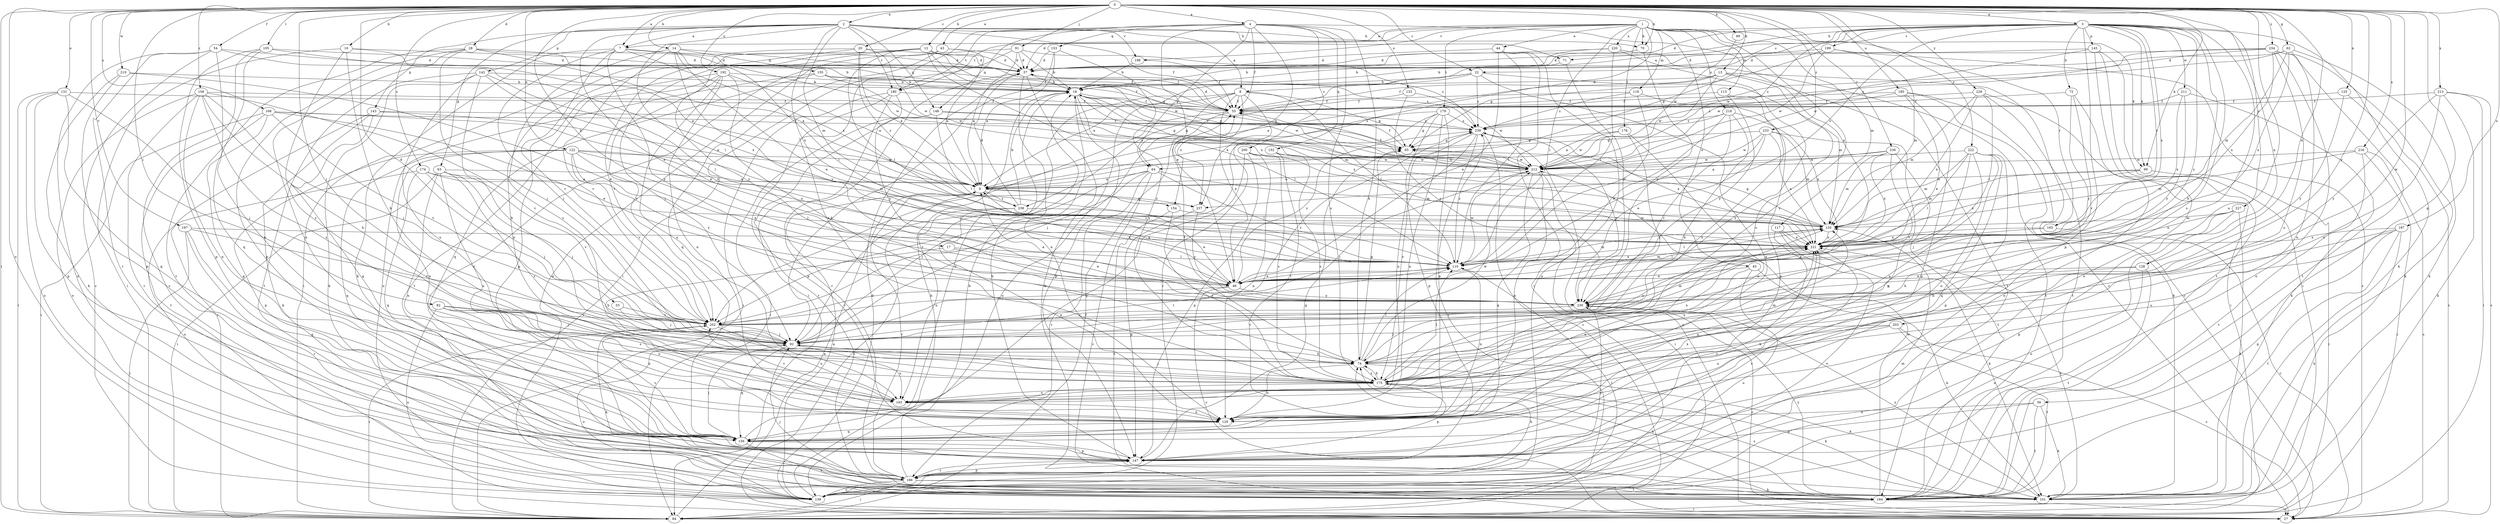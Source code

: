 strict digraph  {
0;
1;
2;
3;
4;
7;
8;
9;
10;
12;
13;
14;
17;
18;
20;
22;
27;
28;
33;
37;
43;
44;
45;
46;
54;
55;
56;
62;
63;
64;
65;
69;
70;
71;
72;
74;
82;
84;
91;
92;
99;
101;
105;
110;
113;
117;
118;
120;
122;
125;
128;
129;
131;
133;
139;
142;
143;
145;
147;
148;
152;
153;
154;
155;
156;
158;
165;
166;
168;
174;
175;
176;
179;
180;
184;
185;
187;
192;
193;
197;
198;
199;
200;
202;
203;
210;
211;
212;
213;
216;
218;
220;
221;
222;
227;
228;
230;
233;
234;
236;
237;
238;
239;
0 -> 2  [label=a];
0 -> 3  [label=a];
0 -> 4  [label=a];
0 -> 7  [label=a];
0 -> 10  [label=b];
0 -> 12  [label=b];
0 -> 13  [label=b];
0 -> 14  [label=b];
0 -> 17  [label=b];
0 -> 20  [label=c];
0 -> 22  [label=c];
0 -> 28  [label=d];
0 -> 33  [label=d];
0 -> 43  [label=e];
0 -> 54  [label=f];
0 -> 56  [label=g];
0 -> 62  [label=g];
0 -> 69  [label=h];
0 -> 70  [label=h];
0 -> 82  [label=i];
0 -> 84  [label=i];
0 -> 91  [label=j];
0 -> 92  [label=j];
0 -> 99  [label=k];
0 -> 105  [label=l];
0 -> 122  [label=n];
0 -> 125  [label=n];
0 -> 128  [label=n];
0 -> 131  [label=o];
0 -> 133  [label=o];
0 -> 139  [label=o];
0 -> 158  [label=r];
0 -> 168  [label=s];
0 -> 174  [label=s];
0 -> 185  [label=u];
0 -> 187  [label=u];
0 -> 192  [label=u];
0 -> 193  [label=u];
0 -> 197  [label=v];
0 -> 203  [label=w];
0 -> 210  [label=w];
0 -> 213  [label=x];
0 -> 216  [label=x];
0 -> 222  [label=y];
0 -> 227  [label=y];
0 -> 228  [label=y];
0 -> 230  [label=y];
0 -> 233  [label=z];
0 -> 234  [label=z];
0 -> 236  [label=z];
1 -> 7  [label=a];
1 -> 37  [label=d];
1 -> 44  [label=e];
1 -> 45  [label=e];
1 -> 70  [label=h];
1 -> 99  [label=k];
1 -> 110  [label=l];
1 -> 113  [label=m];
1 -> 117  [label=m];
1 -> 118  [label=m];
1 -> 165  [label=r];
1 -> 175  [label=s];
1 -> 176  [label=t];
1 -> 179  [label=t];
1 -> 180  [label=t];
1 -> 198  [label=v];
1 -> 218  [label=x];
1 -> 220  [label=x];
1 -> 237  [label=z];
2 -> 7  [label=a];
2 -> 8  [label=a];
2 -> 46  [label=e];
2 -> 55  [label=f];
2 -> 63  [label=g];
2 -> 70  [label=h];
2 -> 71  [label=h];
2 -> 110  [label=l];
2 -> 120  [label=m];
2 -> 142  [label=p];
2 -> 143  [label=p];
2 -> 148  [label=q];
2 -> 180  [label=t];
2 -> 198  [label=v];
2 -> 221  [label=x];
3 -> 8  [label=a];
3 -> 22  [label=c];
3 -> 37  [label=d];
3 -> 64  [label=g];
3 -> 71  [label=h];
3 -> 72  [label=h];
3 -> 74  [label=h];
3 -> 99  [label=k];
3 -> 101  [label=k];
3 -> 128  [label=n];
3 -> 129  [label=n];
3 -> 145  [label=p];
3 -> 147  [label=p];
3 -> 165  [label=r];
3 -> 175  [label=s];
3 -> 199  [label=v];
3 -> 211  [label=w];
3 -> 212  [label=w];
3 -> 221  [label=x];
3 -> 230  [label=y];
3 -> 237  [label=z];
4 -> 46  [label=e];
4 -> 55  [label=f];
4 -> 64  [label=g];
4 -> 74  [label=h];
4 -> 84  [label=i];
4 -> 148  [label=q];
4 -> 152  [label=q];
4 -> 153  [label=q];
4 -> 154  [label=q];
4 -> 175  [label=s];
4 -> 180  [label=t];
4 -> 200  [label=v];
4 -> 221  [label=x];
7 -> 37  [label=d];
7 -> 92  [label=j];
7 -> 101  [label=k];
7 -> 202  [label=v];
7 -> 212  [label=w];
7 -> 230  [label=y];
7 -> 237  [label=z];
8 -> 46  [label=e];
8 -> 55  [label=f];
8 -> 64  [label=g];
8 -> 65  [label=g];
8 -> 92  [label=j];
8 -> 110  [label=l];
8 -> 139  [label=o];
8 -> 166  [label=r];
8 -> 237  [label=z];
9 -> 27  [label=c];
9 -> 154  [label=q];
9 -> 166  [label=r];
9 -> 237  [label=z];
9 -> 238  [label=z];
10 -> 9  [label=a];
10 -> 37  [label=d];
10 -> 74  [label=h];
10 -> 84  [label=i];
10 -> 175  [label=s];
12 -> 37  [label=d];
12 -> 55  [label=f];
12 -> 65  [label=g];
12 -> 92  [label=j];
12 -> 110  [label=l];
12 -> 129  [label=n];
12 -> 202  [label=v];
12 -> 212  [label=w];
12 -> 221  [label=x];
13 -> 9  [label=a];
13 -> 18  [label=b];
13 -> 27  [label=c];
13 -> 55  [label=f];
13 -> 175  [label=s];
13 -> 184  [label=t];
13 -> 212  [label=w];
14 -> 46  [label=e];
14 -> 55  [label=f];
14 -> 110  [label=l];
14 -> 155  [label=q];
14 -> 175  [label=s];
14 -> 202  [label=v];
14 -> 230  [label=y];
17 -> 46  [label=e];
17 -> 74  [label=h];
17 -> 110  [label=l];
18 -> 55  [label=f];
18 -> 65  [label=g];
18 -> 110  [label=l];
18 -> 120  [label=m];
18 -> 147  [label=p];
18 -> 212  [label=w];
18 -> 221  [label=x];
20 -> 9  [label=a];
20 -> 37  [label=d];
20 -> 84  [label=i];
20 -> 212  [label=w];
20 -> 230  [label=y];
20 -> 238  [label=z];
22 -> 9  [label=a];
22 -> 18  [label=b];
22 -> 120  [label=m];
22 -> 156  [label=q];
22 -> 238  [label=z];
22 -> 239  [label=z];
27 -> 37  [label=d];
27 -> 239  [label=z];
28 -> 9  [label=a];
28 -> 37  [label=d];
28 -> 55  [label=f];
28 -> 92  [label=j];
28 -> 129  [label=n];
28 -> 147  [label=p];
28 -> 184  [label=t];
33 -> 92  [label=j];
33 -> 202  [label=v];
37 -> 18  [label=b];
37 -> 84  [label=i];
37 -> 101  [label=k];
37 -> 129  [label=n];
37 -> 239  [label=z];
43 -> 9  [label=a];
43 -> 37  [label=d];
43 -> 139  [label=o];
43 -> 156  [label=q];
44 -> 37  [label=d];
44 -> 46  [label=e];
44 -> 84  [label=i];
44 -> 110  [label=l];
44 -> 139  [label=o];
45 -> 46  [label=e];
45 -> 101  [label=k];
45 -> 139  [label=o];
45 -> 193  [label=u];
46 -> 9  [label=a];
46 -> 27  [label=c];
46 -> 110  [label=l];
46 -> 120  [label=m];
46 -> 202  [label=v];
46 -> 230  [label=y];
46 -> 239  [label=z];
54 -> 18  [label=b];
54 -> 27  [label=c];
54 -> 37  [label=d];
54 -> 129  [label=n];
54 -> 139  [label=o];
54 -> 166  [label=r];
55 -> 37  [label=d];
55 -> 92  [label=j];
55 -> 202  [label=v];
55 -> 239  [label=z];
56 -> 101  [label=k];
56 -> 129  [label=n];
56 -> 147  [label=p];
56 -> 184  [label=t];
62 -> 37  [label=d];
62 -> 101  [label=k];
62 -> 120  [label=m];
62 -> 129  [label=n];
62 -> 221  [label=x];
62 -> 239  [label=z];
63 -> 9  [label=a];
63 -> 84  [label=i];
63 -> 92  [label=j];
63 -> 129  [label=n];
63 -> 175  [label=s];
63 -> 193  [label=u];
63 -> 202  [label=v];
64 -> 9  [label=a];
64 -> 27  [label=c];
64 -> 92  [label=j];
64 -> 110  [label=l];
64 -> 120  [label=m];
64 -> 166  [label=r];
64 -> 202  [label=v];
65 -> 55  [label=f];
65 -> 212  [label=w];
69 -> 212  [label=w];
70 -> 18  [label=b];
70 -> 230  [label=y];
71 -> 18  [label=b];
71 -> 230  [label=y];
72 -> 55  [label=f];
72 -> 139  [label=o];
72 -> 202  [label=v];
72 -> 230  [label=y];
74 -> 55  [label=f];
74 -> 65  [label=g];
74 -> 101  [label=k];
74 -> 110  [label=l];
74 -> 129  [label=n];
74 -> 175  [label=s];
74 -> 212  [label=w];
74 -> 221  [label=x];
82 -> 92  [label=j];
82 -> 129  [label=n];
82 -> 139  [label=o];
82 -> 175  [label=s];
82 -> 193  [label=u];
82 -> 202  [label=v];
84 -> 9  [label=a];
84 -> 55  [label=f];
91 -> 9  [label=a];
91 -> 18  [label=b];
91 -> 37  [label=d];
91 -> 166  [label=r];
91 -> 175  [label=s];
91 -> 239  [label=z];
92 -> 74  [label=h];
92 -> 110  [label=l];
92 -> 120  [label=m];
92 -> 139  [label=o];
92 -> 156  [label=q];
92 -> 193  [label=u];
92 -> 221  [label=x];
99 -> 9  [label=a];
99 -> 84  [label=i];
99 -> 120  [label=m];
99 -> 221  [label=x];
101 -> 175  [label=s];
101 -> 221  [label=x];
101 -> 230  [label=y];
105 -> 27  [label=c];
105 -> 37  [label=d];
105 -> 147  [label=p];
105 -> 156  [label=q];
105 -> 221  [label=x];
110 -> 46  [label=e];
110 -> 120  [label=m];
110 -> 129  [label=n];
110 -> 212  [label=w];
110 -> 221  [label=x];
110 -> 239  [label=z];
113 -> 55  [label=f];
113 -> 175  [label=s];
113 -> 230  [label=y];
117 -> 101  [label=k];
117 -> 139  [label=o];
117 -> 166  [label=r];
117 -> 221  [label=x];
118 -> 55  [label=f];
118 -> 110  [label=l];
118 -> 147  [label=p];
118 -> 239  [label=z];
120 -> 18  [label=b];
120 -> 65  [label=g];
120 -> 110  [label=l];
120 -> 221  [label=x];
122 -> 46  [label=e];
122 -> 120  [label=m];
122 -> 147  [label=p];
122 -> 156  [label=q];
122 -> 193  [label=u];
122 -> 202  [label=v];
122 -> 212  [label=w];
122 -> 221  [label=x];
122 -> 230  [label=y];
125 -> 27  [label=c];
125 -> 55  [label=f];
125 -> 230  [label=y];
128 -> 46  [label=e];
128 -> 139  [label=o];
128 -> 184  [label=t];
128 -> 230  [label=y];
129 -> 156  [label=q];
129 -> 221  [label=x];
131 -> 55  [label=f];
131 -> 84  [label=i];
131 -> 92  [label=j];
131 -> 139  [label=o];
131 -> 147  [label=p];
131 -> 156  [label=q];
133 -> 55  [label=f];
133 -> 212  [label=w];
133 -> 230  [label=y];
139 -> 9  [label=a];
139 -> 18  [label=b];
139 -> 110  [label=l];
139 -> 120  [label=m];
142 -> 18  [label=b];
142 -> 46  [label=e];
142 -> 74  [label=h];
142 -> 101  [label=k];
142 -> 110  [label=l];
142 -> 184  [label=t];
142 -> 193  [label=u];
143 -> 9  [label=a];
143 -> 84  [label=i];
143 -> 101  [label=k];
143 -> 156  [label=q];
143 -> 239  [label=z];
145 -> 37  [label=d];
145 -> 84  [label=i];
145 -> 139  [label=o];
145 -> 184  [label=t];
145 -> 212  [label=w];
147 -> 18  [label=b];
147 -> 65  [label=g];
147 -> 166  [label=r];
148 -> 65  [label=g];
148 -> 84  [label=i];
148 -> 110  [label=l];
148 -> 166  [label=r];
148 -> 239  [label=z];
152 -> 175  [label=s];
152 -> 184  [label=t];
152 -> 212  [label=w];
153 -> 9  [label=a];
153 -> 37  [label=d];
153 -> 92  [label=j];
153 -> 175  [label=s];
154 -> 120  [label=m];
154 -> 175  [label=s];
154 -> 184  [label=t];
155 -> 18  [label=b];
155 -> 55  [label=f];
155 -> 139  [label=o];
155 -> 156  [label=q];
155 -> 212  [label=w];
156 -> 18  [label=b];
156 -> 92  [label=j];
156 -> 147  [label=p];
156 -> 184  [label=t];
156 -> 202  [label=v];
156 -> 221  [label=x];
158 -> 55  [label=f];
158 -> 74  [label=h];
158 -> 92  [label=j];
158 -> 129  [label=n];
158 -> 139  [label=o];
158 -> 166  [label=r];
158 -> 175  [label=s];
158 -> 202  [label=v];
165 -> 27  [label=c];
165 -> 46  [label=e];
165 -> 221  [label=x];
166 -> 18  [label=b];
166 -> 74  [label=h];
166 -> 84  [label=i];
166 -> 101  [label=k];
166 -> 139  [label=o];
166 -> 147  [label=p];
166 -> 184  [label=t];
166 -> 230  [label=y];
168 -> 46  [label=e];
168 -> 84  [label=i];
168 -> 156  [label=q];
168 -> 184  [label=t];
168 -> 202  [label=v];
168 -> 221  [label=x];
168 -> 239  [label=z];
174 -> 9  [label=a];
174 -> 92  [label=j];
174 -> 110  [label=l];
174 -> 139  [label=o];
174 -> 156  [label=q];
175 -> 74  [label=h];
175 -> 92  [label=j];
175 -> 101  [label=k];
175 -> 110  [label=l];
175 -> 120  [label=m];
175 -> 147  [label=p];
175 -> 193  [label=u];
175 -> 221  [label=x];
176 -> 65  [label=g];
176 -> 92  [label=j];
176 -> 129  [label=n];
176 -> 212  [label=w];
179 -> 9  [label=a];
179 -> 65  [label=g];
179 -> 84  [label=i];
179 -> 129  [label=n];
179 -> 147  [label=p];
179 -> 202  [label=v];
179 -> 239  [label=z];
180 -> 55  [label=f];
180 -> 84  [label=i];
180 -> 147  [label=p];
180 -> 166  [label=r];
180 -> 230  [label=y];
184 -> 27  [label=c];
184 -> 74  [label=h];
184 -> 84  [label=i];
184 -> 92  [label=j];
184 -> 212  [label=w];
184 -> 230  [label=y];
185 -> 46  [label=e];
185 -> 55  [label=f];
185 -> 101  [label=k];
185 -> 147  [label=p];
185 -> 184  [label=t];
185 -> 239  [label=z];
187 -> 74  [label=h];
187 -> 101  [label=k];
187 -> 147  [label=p];
187 -> 175  [label=s];
187 -> 184  [label=t];
187 -> 221  [label=x];
192 -> 9  [label=a];
192 -> 18  [label=b];
192 -> 74  [label=h];
192 -> 129  [label=n];
192 -> 147  [label=p];
192 -> 184  [label=t];
192 -> 193  [label=u];
192 -> 202  [label=v];
193 -> 129  [label=n];
193 -> 202  [label=v];
197 -> 84  [label=i];
197 -> 156  [label=q];
197 -> 166  [label=r];
197 -> 202  [label=v];
197 -> 221  [label=x];
198 -> 18  [label=b];
198 -> 55  [label=f];
199 -> 27  [label=c];
199 -> 37  [label=d];
199 -> 65  [label=g];
199 -> 120  [label=m];
199 -> 212  [label=w];
200 -> 129  [label=n];
200 -> 147  [label=p];
200 -> 156  [label=q];
200 -> 175  [label=s];
200 -> 212  [label=w];
202 -> 84  [label=i];
202 -> 92  [label=j];
202 -> 101  [label=k];
202 -> 193  [label=u];
202 -> 239  [label=z];
203 -> 27  [label=c];
203 -> 74  [label=h];
203 -> 92  [label=j];
203 -> 184  [label=t];
203 -> 193  [label=u];
210 -> 18  [label=b];
210 -> 46  [label=e];
210 -> 101  [label=k];
210 -> 147  [label=p];
211 -> 55  [label=f];
211 -> 101  [label=k];
211 -> 221  [label=x];
211 -> 230  [label=y];
212 -> 9  [label=a];
212 -> 55  [label=f];
212 -> 84  [label=i];
212 -> 92  [label=j];
212 -> 129  [label=n];
212 -> 156  [label=q];
213 -> 27  [label=c];
213 -> 55  [label=f];
213 -> 84  [label=i];
213 -> 101  [label=k];
213 -> 175  [label=s];
213 -> 230  [label=y];
216 -> 27  [label=c];
216 -> 84  [label=i];
216 -> 120  [label=m];
216 -> 184  [label=t];
216 -> 212  [label=w];
218 -> 9  [label=a];
218 -> 46  [label=e];
218 -> 74  [label=h];
218 -> 202  [label=v];
218 -> 221  [label=x];
218 -> 239  [label=z];
220 -> 18  [label=b];
220 -> 27  [label=c];
220 -> 37  [label=d];
220 -> 110  [label=l];
220 -> 175  [label=s];
221 -> 110  [label=l];
221 -> 166  [label=r];
222 -> 92  [label=j];
222 -> 110  [label=l];
222 -> 120  [label=m];
222 -> 129  [label=n];
222 -> 147  [label=p];
222 -> 156  [label=q];
222 -> 193  [label=u];
222 -> 212  [label=w];
227 -> 74  [label=h];
227 -> 101  [label=k];
227 -> 120  [label=m];
227 -> 139  [label=o];
227 -> 147  [label=p];
228 -> 55  [label=f];
228 -> 84  [label=i];
228 -> 110  [label=l];
228 -> 120  [label=m];
228 -> 184  [label=t];
228 -> 221  [label=x];
230 -> 9  [label=a];
230 -> 27  [label=c];
230 -> 202  [label=v];
233 -> 46  [label=e];
233 -> 65  [label=g];
233 -> 110  [label=l];
233 -> 120  [label=m];
233 -> 156  [label=q];
233 -> 212  [label=w];
233 -> 221  [label=x];
234 -> 37  [label=d];
234 -> 101  [label=k];
234 -> 139  [label=o];
234 -> 184  [label=t];
234 -> 193  [label=u];
234 -> 212  [label=w];
234 -> 221  [label=x];
234 -> 239  [label=z];
236 -> 9  [label=a];
236 -> 120  [label=m];
236 -> 184  [label=t];
236 -> 202  [label=v];
236 -> 212  [label=w];
236 -> 221  [label=x];
237 -> 147  [label=p];
237 -> 230  [label=y];
238 -> 18  [label=b];
238 -> 37  [label=d];
238 -> 46  [label=e];
238 -> 129  [label=n];
238 -> 193  [label=u];
239 -> 27  [label=c];
239 -> 65  [label=g];
239 -> 129  [label=n];
239 -> 175  [label=s];
239 -> 193  [label=u];
239 -> 221  [label=x];
239 -> 230  [label=y];
}

